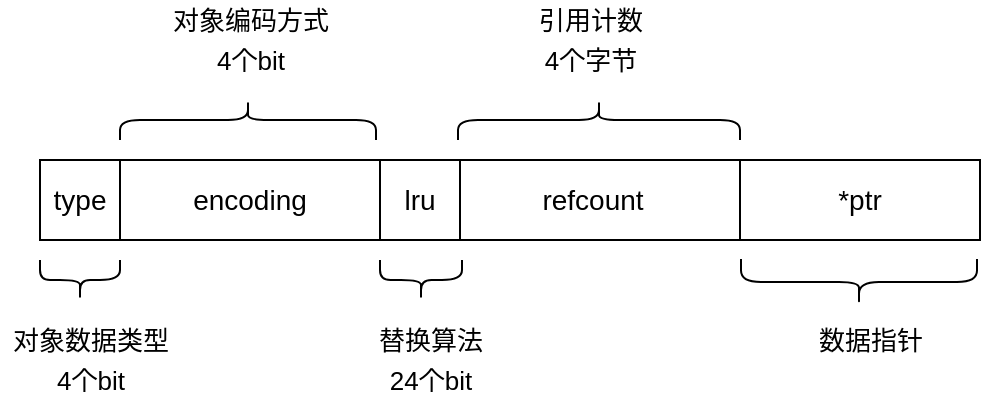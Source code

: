 <mxfile version="15.9.4" type="github">
  <diagram id="QLCY5e_iX0LPYMAGcrmW" name="第 1 页">
    <mxGraphModel dx="1046" dy="413" grid="1" gridSize="10" guides="1" tooltips="1" connect="1" arrows="1" fold="1" page="1" pageScale="1" pageWidth="827" pageHeight="1169" math="0" shadow="0">
      <root>
        <mxCell id="0" />
        <mxCell id="1" parent="0" />
        <mxCell id="S75mRbRna9rMiZTr2RRH-35" value="" style="group" vertex="1" connectable="0" parent="1">
          <mxGeometry x="20" y="410" width="470" height="100" as="geometry" />
        </mxCell>
        <mxCell id="S75mRbRna9rMiZTr2RRH-25" value="" style="group" vertex="1" connectable="0" parent="S75mRbRna9rMiZTr2RRH-35">
          <mxGeometry y="30" width="470" height="40" as="geometry" />
        </mxCell>
        <mxCell id="S75mRbRna9rMiZTr2RRH-18" value="" style="shape=table;html=1;whiteSpace=wrap;startSize=0;container=1;collapsible=0;childLayout=tableLayout;fontSize=14;" vertex="1" parent="S75mRbRna9rMiZTr2RRH-25">
          <mxGeometry x="70" width="400" height="40" as="geometry" />
        </mxCell>
        <mxCell id="S75mRbRna9rMiZTr2RRH-19" value="" style="shape=partialRectangle;html=1;whiteSpace=wrap;collapsible=0;dropTarget=0;pointerEvents=0;fillColor=none;top=0;left=0;bottom=0;right=0;points=[[0,0.5],[1,0.5]];portConstraint=eastwest;fontSize=14;" vertex="1" parent="S75mRbRna9rMiZTr2RRH-18">
          <mxGeometry width="400" height="40" as="geometry" />
        </mxCell>
        <mxCell id="S75mRbRna9rMiZTr2RRH-20" value="" style="shape=partialRectangle;html=1;whiteSpace=wrap;connectable=0;fillColor=none;top=0;left=0;bottom=0;right=0;overflow=hidden;pointerEvents=1;fontSize=14;" vertex="1" parent="S75mRbRna9rMiZTr2RRH-19">
          <mxGeometry width="133" height="40" as="geometry">
            <mxRectangle width="133" height="40" as="alternateBounds" />
          </mxGeometry>
        </mxCell>
        <mxCell id="S75mRbRna9rMiZTr2RRH-21" value="refcount" style="shape=partialRectangle;html=1;whiteSpace=wrap;connectable=0;fillColor=none;top=0;left=0;bottom=0;right=0;overflow=hidden;pointerEvents=1;fontSize=14;" vertex="1" parent="S75mRbRna9rMiZTr2RRH-19">
          <mxGeometry x="133" width="147" height="40" as="geometry">
            <mxRectangle width="147" height="40" as="alternateBounds" />
          </mxGeometry>
        </mxCell>
        <mxCell id="S75mRbRna9rMiZTr2RRH-22" value="*ptr" style="shape=partialRectangle;html=1;whiteSpace=wrap;connectable=0;fillColor=none;top=0;left=0;bottom=0;right=0;overflow=hidden;pointerEvents=1;fontSize=14;" vertex="1" parent="S75mRbRna9rMiZTr2RRH-19">
          <mxGeometry x="280" width="120" height="40" as="geometry">
            <mxRectangle width="120" height="40" as="alternateBounds" />
          </mxGeometry>
        </mxCell>
        <mxCell id="S75mRbRna9rMiZTr2RRH-1" value="" style="shape=table;html=1;whiteSpace=wrap;startSize=0;container=1;collapsible=0;childLayout=tableLayout;fontSize=14;" vertex="1" parent="S75mRbRna9rMiZTr2RRH-25">
          <mxGeometry width="210" height="40" as="geometry" />
        </mxCell>
        <mxCell id="S75mRbRna9rMiZTr2RRH-2" value="" style="shape=partialRectangle;html=1;whiteSpace=wrap;collapsible=0;dropTarget=0;pointerEvents=0;fillColor=none;top=0;left=0;bottom=0;right=0;points=[[0,0.5],[1,0.5]];portConstraint=eastwest;fontSize=14;" vertex="1" parent="S75mRbRna9rMiZTr2RRH-1">
          <mxGeometry width="210" height="40" as="geometry" />
        </mxCell>
        <mxCell id="S75mRbRna9rMiZTr2RRH-3" value="type" style="shape=partialRectangle;html=1;whiteSpace=wrap;connectable=0;fillColor=none;top=0;left=0;bottom=0;right=0;overflow=hidden;pointerEvents=1;fontSize=14;" vertex="1" parent="S75mRbRna9rMiZTr2RRH-2">
          <mxGeometry width="40" height="40" as="geometry">
            <mxRectangle width="40" height="40" as="alternateBounds" />
          </mxGeometry>
        </mxCell>
        <mxCell id="S75mRbRna9rMiZTr2RRH-4" value="encoding" style="shape=partialRectangle;html=1;whiteSpace=wrap;connectable=0;fillColor=none;top=0;left=0;bottom=0;right=0;overflow=hidden;pointerEvents=1;fontSize=14;" vertex="1" parent="S75mRbRna9rMiZTr2RRH-2">
          <mxGeometry x="40" width="130" height="40" as="geometry">
            <mxRectangle width="130" height="40" as="alternateBounds" />
          </mxGeometry>
        </mxCell>
        <mxCell id="S75mRbRna9rMiZTr2RRH-5" value="lru" style="shape=partialRectangle;html=1;whiteSpace=wrap;connectable=0;fillColor=none;top=0;left=0;bottom=0;right=0;overflow=hidden;pointerEvents=1;fontSize=14;" vertex="1" parent="S75mRbRna9rMiZTr2RRH-2">
          <mxGeometry x="170" width="40" height="40" as="geometry">
            <mxRectangle width="40" height="40" as="alternateBounds" />
          </mxGeometry>
        </mxCell>
        <mxCell id="S75mRbRna9rMiZTr2RRH-26" value="" style="shape=curlyBracket;whiteSpace=wrap;html=1;rounded=1;flipH=1;fontSize=14;direction=north;size=0.5;" vertex="1" parent="S75mRbRna9rMiZTr2RRH-35">
          <mxGeometry y="80" width="40" height="20" as="geometry" />
        </mxCell>
        <mxCell id="S75mRbRna9rMiZTr2RRH-31" value="" style="shape=curlyBracket;whiteSpace=wrap;html=1;rounded=1;flipH=1;fontSize=14;direction=south;" vertex="1" parent="S75mRbRna9rMiZTr2RRH-35">
          <mxGeometry x="40" width="128" height="20" as="geometry" />
        </mxCell>
        <mxCell id="S75mRbRna9rMiZTr2RRH-32" value="" style="shape=curlyBracket;whiteSpace=wrap;html=1;rounded=1;flipH=1;fontSize=14;direction=north;" vertex="1" parent="S75mRbRna9rMiZTr2RRH-35">
          <mxGeometry x="170" y="80" width="41" height="20" as="geometry" />
        </mxCell>
        <mxCell id="S75mRbRna9rMiZTr2RRH-33" value="" style="shape=curlyBracket;whiteSpace=wrap;html=1;rounded=1;flipH=1;fontSize=14;direction=south;" vertex="1" parent="S75mRbRna9rMiZTr2RRH-35">
          <mxGeometry x="209" width="141" height="20" as="geometry" />
        </mxCell>
        <mxCell id="S75mRbRna9rMiZTr2RRH-34" value="" style="shape=curlyBracket;whiteSpace=wrap;html=1;rounded=1;flipH=1;fontSize=14;direction=north;" vertex="1" parent="S75mRbRna9rMiZTr2RRH-35">
          <mxGeometry x="350.5" y="79.5" width="118" height="23" as="geometry" />
        </mxCell>
        <mxCell id="S75mRbRna9rMiZTr2RRH-39" value="" style="group" vertex="1" connectable="0" parent="1">
          <mxGeometry x="80" y="360" width="90" height="40" as="geometry" />
        </mxCell>
        <mxCell id="S75mRbRna9rMiZTr2RRH-37" value="&lt;font style=&quot;font-size: 13px&quot;&gt;对象编码方式&lt;/font&gt;" style="text;html=1;resizable=0;autosize=1;align=center;verticalAlign=middle;points=[];fillColor=none;strokeColor=none;rounded=0;fontSize=14;" vertex="1" parent="S75mRbRna9rMiZTr2RRH-39">
          <mxGeometry width="90" height="20" as="geometry" />
        </mxCell>
        <mxCell id="S75mRbRna9rMiZTr2RRH-38" value="&lt;font style=&quot;font-size: 13px&quot;&gt;4个bit&lt;/font&gt;" style="text;html=1;resizable=0;autosize=1;align=center;verticalAlign=middle;points=[];fillColor=none;strokeColor=none;rounded=0;fontSize=14;" vertex="1" parent="S75mRbRna9rMiZTr2RRH-39">
          <mxGeometry x="20" y="20" width="50" height="20" as="geometry" />
        </mxCell>
        <mxCell id="S75mRbRna9rMiZTr2RRH-40" value="" style="group" vertex="1" connectable="0" parent="1">
          <mxGeometry y="520" width="90" height="40" as="geometry" />
        </mxCell>
        <mxCell id="S75mRbRna9rMiZTr2RRH-41" value="&lt;font style=&quot;font-size: 13px&quot;&gt;对象数据类型&lt;/font&gt;" style="text;html=1;resizable=0;autosize=1;align=center;verticalAlign=middle;points=[];fillColor=none;strokeColor=none;rounded=0;fontSize=14;" vertex="1" parent="S75mRbRna9rMiZTr2RRH-40">
          <mxGeometry width="90" height="20" as="geometry" />
        </mxCell>
        <mxCell id="S75mRbRna9rMiZTr2RRH-42" value="&lt;font style=&quot;font-size: 13px&quot;&gt;4个bit&lt;/font&gt;" style="text;html=1;resizable=0;autosize=1;align=center;verticalAlign=middle;points=[];fillColor=none;strokeColor=none;rounded=0;fontSize=14;" vertex="1" parent="S75mRbRna9rMiZTr2RRH-40">
          <mxGeometry x="20" y="20" width="50" height="20" as="geometry" />
        </mxCell>
        <mxCell id="S75mRbRna9rMiZTr2RRH-43" value="" style="group" vertex="1" connectable="0" parent="1">
          <mxGeometry x="170" y="520" width="90" height="40" as="geometry" />
        </mxCell>
        <mxCell id="S75mRbRna9rMiZTr2RRH-44" value="&lt;span style=&quot;font-size: 13px&quot;&gt;替换算法&lt;/span&gt;" style="text;html=1;resizable=0;autosize=1;align=center;verticalAlign=middle;points=[];fillColor=none;strokeColor=none;rounded=0;fontSize=14;" vertex="1" parent="S75mRbRna9rMiZTr2RRH-43">
          <mxGeometry x="10" width="70" height="20" as="geometry" />
        </mxCell>
        <mxCell id="S75mRbRna9rMiZTr2RRH-45" value="&lt;font style=&quot;font-size: 13px&quot;&gt;24个bit&lt;/font&gt;" style="text;html=1;resizable=0;autosize=1;align=center;verticalAlign=middle;points=[];fillColor=none;strokeColor=none;rounded=0;fontSize=14;" vertex="1" parent="S75mRbRna9rMiZTr2RRH-43">
          <mxGeometry x="15" y="20" width="60" height="20" as="geometry" />
        </mxCell>
        <mxCell id="S75mRbRna9rMiZTr2RRH-46" value="" style="group" vertex="1" connectable="0" parent="1">
          <mxGeometry x="250" y="360" width="91" height="40" as="geometry" />
        </mxCell>
        <mxCell id="S75mRbRna9rMiZTr2RRH-47" value="&lt;span style=&quot;font-size: 13px&quot;&gt;引用计数&lt;/span&gt;" style="text;html=1;resizable=0;autosize=1;align=center;verticalAlign=middle;points=[];fillColor=none;strokeColor=none;rounded=0;fontSize=14;" vertex="1" parent="S75mRbRna9rMiZTr2RRH-46">
          <mxGeometry x="10" width="70" height="20" as="geometry" />
        </mxCell>
        <mxCell id="S75mRbRna9rMiZTr2RRH-48" value="&lt;font style=&quot;font-size: 13px&quot;&gt;4个字节&lt;/font&gt;" style="text;html=1;resizable=0;autosize=1;align=center;verticalAlign=middle;points=[];fillColor=none;strokeColor=none;rounded=0;fontSize=14;" vertex="1" parent="S75mRbRna9rMiZTr2RRH-46">
          <mxGeometry x="15" y="20" width="60" height="20" as="geometry" />
        </mxCell>
        <mxCell id="S75mRbRna9rMiZTr2RRH-51" value="&lt;span style=&quot;font-size: 13px&quot;&gt;数据指针&lt;/span&gt;" style="text;html=1;resizable=0;autosize=1;align=center;verticalAlign=middle;points=[];fillColor=none;strokeColor=none;rounded=0;fontSize=14;" vertex="1" parent="1">
          <mxGeometry x="400" y="520" width="70" height="20" as="geometry" />
        </mxCell>
      </root>
    </mxGraphModel>
  </diagram>
</mxfile>
